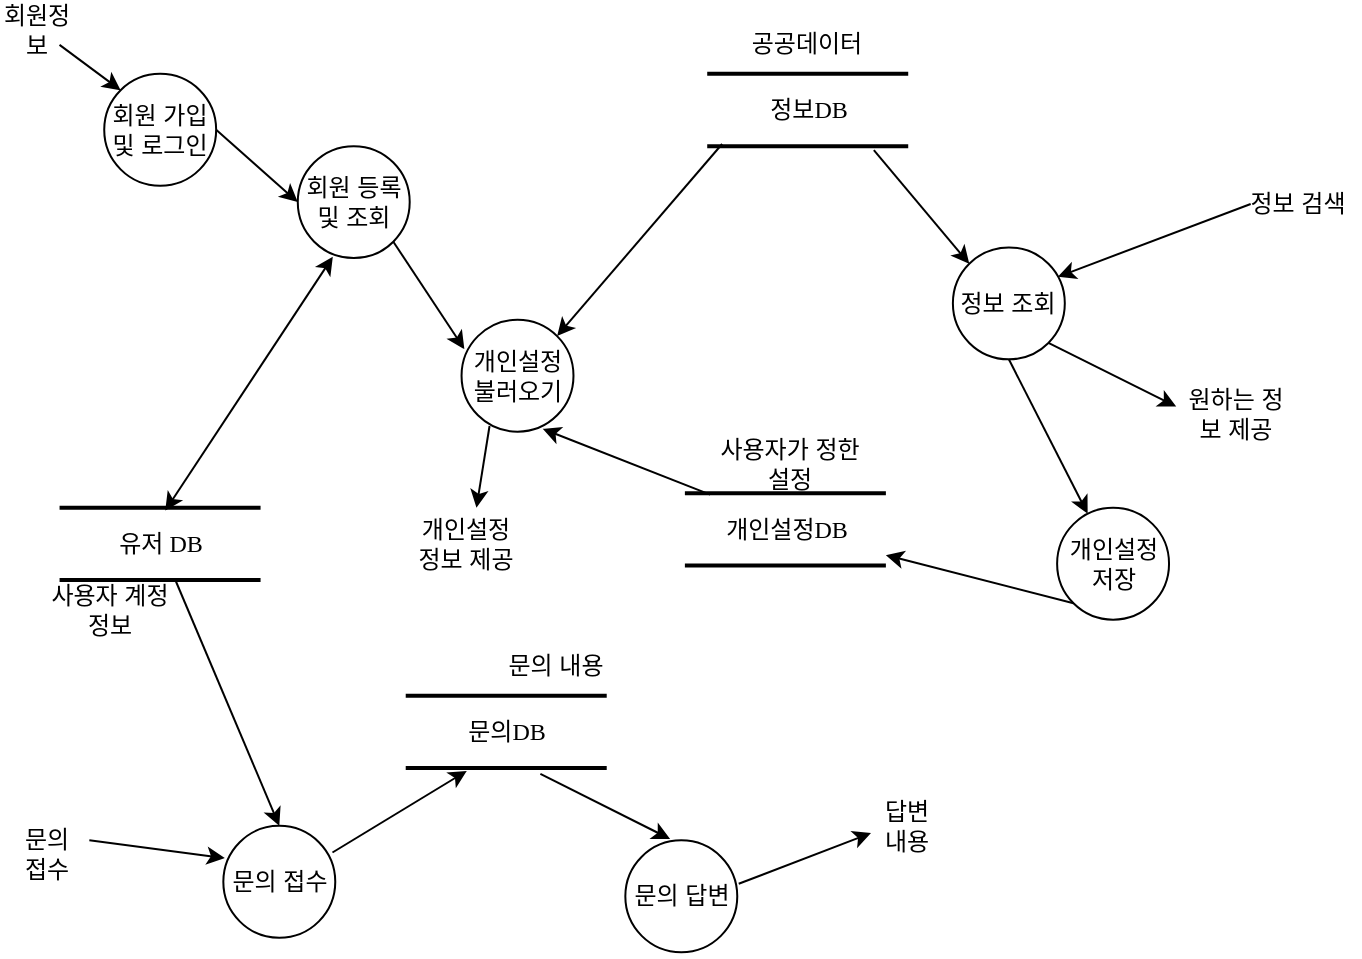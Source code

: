 <mxfile version="15.5.1" type="device"><diagram name="Page-1" id="b520641d-4fe3-3701-9064-5fc419738815"><mxGraphModel dx="1296" dy="607" grid="1" gridSize="10" guides="1" tooltips="1" connect="1" arrows="1" fold="1" page="1" pageScale="1" pageWidth="1100" pageHeight="850" background="none" math="0" shadow="0"><root><mxCell id="0"/><mxCell id="1" parent="0"/><mxCell id="p5Oz71jo1Ou7mqjQ8eWV-2" value="" style="group;movable=0;resizable=0;rotatable=0;deletable=0;editable=0;connectable=0;" parent="1" vertex="1" connectable="0"><mxGeometry x="40" y="60" width="680" height="470" as="geometry"/></mxCell><mxCell id="DZ0jXEz0wKrmSG6A_Q6C-1" value="유저 DB" style="html=1;rounded=0;shadow=0;comic=0;labelBackgroundColor=none;strokeWidth=2;fontFamily=Verdana;fontSize=12;align=center;shape=mxgraph.ios7ui.horLines;" parent="p5Oz71jo1Ou7mqjQ8eWV-2" vertex="1"><mxGeometry x="29.778" y="245.846" width="100.5" height="36.154" as="geometry"/></mxCell><mxCell id="DZ0jXEz0wKrmSG6A_Q6C-2" value="회원 가입 및 로그인" style="ellipse;whiteSpace=wrap;html=1;aspect=fixed;" parent="p5Oz71jo1Ou7mqjQ8eWV-2" vertex="1"><mxGeometry x="52.111" y="28.923" width="55.966" height="55.966" as="geometry"/></mxCell><mxCell id="DZ0jXEz0wKrmSG6A_Q6C-3" value="개인설정 불러오기" style="ellipse;whiteSpace=wrap;html=1;aspect=fixed;" parent="p5Oz71jo1Ou7mqjQ8eWV-2" vertex="1"><mxGeometry x="230.778" y="151.846" width="55.966" height="55.966" as="geometry"/></mxCell><mxCell id="DZ0jXEz0wKrmSG6A_Q6C-4" value="정보 조회" style="ellipse;whiteSpace=wrap;html=1;aspect=fixed;" parent="p5Oz71jo1Ou7mqjQ8eWV-2" vertex="1"><mxGeometry x="476.444" y="115.692" width="55.966" height="55.966" as="geometry"/></mxCell><mxCell id="DZ0jXEz0wKrmSG6A_Q6C-5" value="개인설정 저장" style="ellipse;whiteSpace=wrap;html=1;aspect=fixed;" parent="p5Oz71jo1Ou7mqjQ8eWV-2" vertex="1"><mxGeometry x="528.556" y="245.846" width="55.966" height="55.966" as="geometry"/></mxCell><mxCell id="DZ0jXEz0wKrmSG6A_Q6C-6" value="문의 접수" style="ellipse;whiteSpace=wrap;html=1;aspect=fixed;" parent="p5Oz71jo1Ou7mqjQ8eWV-2" vertex="1"><mxGeometry x="111.667" y="404.923" width="55.966" height="55.966" as="geometry"/></mxCell><mxCell id="DZ0jXEz0wKrmSG6A_Q6C-8" value="문의 답변" style="ellipse;whiteSpace=wrap;html=1;aspect=fixed;" parent="p5Oz71jo1Ou7mqjQ8eWV-2" vertex="1"><mxGeometry x="312.667" y="412.154" width="55.966" height="55.966" as="geometry"/></mxCell><mxCell id="DZ0jXEz0wKrmSG6A_Q6C-9" value="정보DB" style="html=1;rounded=0;shadow=0;comic=0;labelBackgroundColor=none;strokeWidth=2;fontFamily=Verdana;fontSize=12;align=center;shape=mxgraph.ios7ui.horLines;" parent="p5Oz71jo1Ou7mqjQ8eWV-2" vertex="1"><mxGeometry x="353.611" y="28.923" width="100.5" height="36.154" as="geometry"/></mxCell><mxCell id="DZ0jXEz0wKrmSG6A_Q6C-10" value="문의DB" style="html=1;rounded=0;shadow=0;comic=0;labelBackgroundColor=none;strokeWidth=2;fontFamily=Verdana;fontSize=12;align=center;shape=mxgraph.ios7ui.horLines;" parent="p5Oz71jo1Ou7mqjQ8eWV-2" vertex="1"><mxGeometry x="202.861" y="339.846" width="100.5" height="36.154" as="geometry"/></mxCell><mxCell id="DZ0jXEz0wKrmSG6A_Q6C-11" value="개인설정DB" style="html=1;rounded=0;shadow=0;comic=0;labelBackgroundColor=none;strokeWidth=2;fontFamily=Verdana;fontSize=12;align=center;shape=mxgraph.ios7ui.horLines;" parent="p5Oz71jo1Ou7mqjQ8eWV-2" vertex="1"><mxGeometry x="342.444" y="238.615" width="100.5" height="36.154" as="geometry"/></mxCell><mxCell id="DZ0jXEz0wKrmSG6A_Q6C-12" value="" style="endArrow=classic;html=1;entryX=0;entryY=0;entryDx=0;entryDy=0;" parent="p5Oz71jo1Ou7mqjQ8eWV-2" target="DZ0jXEz0wKrmSG6A_Q6C-2" edge="1"><mxGeometry width="50" height="50" relative="1" as="geometry"><mxPoint x="29.778" y="14.462" as="sourcePoint"/><mxPoint x="402" y="65.077" as="targetPoint"/></mxGeometry></mxCell><mxCell id="DZ0jXEz0wKrmSG6A_Q6C-13" value="회원정보" style="text;html=1;strokeColor=none;fillColor=none;align=center;verticalAlign=middle;whiteSpace=wrap;rounded=0;" parent="p5Oz71jo1Ou7mqjQ8eWV-2" vertex="1"><mxGeometry width="37.222" height="14.462" as="geometry"/></mxCell><mxCell id="DZ0jXEz0wKrmSG6A_Q6C-14" value="회원 등록 및 조회" style="ellipse;whiteSpace=wrap;html=1;aspect=fixed;" parent="p5Oz71jo1Ou7mqjQ8eWV-2" vertex="1"><mxGeometry x="148.889" y="65.077" width="55.966" height="55.966" as="geometry"/></mxCell><mxCell id="DZ0jXEz0wKrmSG6A_Q6C-15" value="" style="endArrow=classic;html=1;exitX=1;exitY=0.5;exitDx=0;exitDy=0;entryX=0;entryY=0.5;entryDx=0;entryDy=0;" parent="p5Oz71jo1Ou7mqjQ8eWV-2" source="DZ0jXEz0wKrmSG6A_Q6C-2" target="DZ0jXEz0wKrmSG6A_Q6C-14" edge="1"><mxGeometry width="50" height="50" relative="1" as="geometry"><mxPoint x="364.778" y="101.231" as="sourcePoint"/><mxPoint x="156.333" y="57.846" as="targetPoint"/></mxGeometry></mxCell><mxCell id="DZ0jXEz0wKrmSG6A_Q6C-16" value="" style="endArrow=classic;startArrow=classic;html=1;entryX=0.526;entryY=0.04;entryDx=0;entryDy=0;entryPerimeter=0;exitX=0.313;exitY=0.988;exitDx=0;exitDy=0;exitPerimeter=0;" parent="p5Oz71jo1Ou7mqjQ8eWV-2" source="DZ0jXEz0wKrmSG6A_Q6C-14" target="DZ0jXEz0wKrmSG6A_Q6C-1" edge="1"><mxGeometry width="50" height="50" relative="1" as="geometry"><mxPoint x="364.778" y="173.538" as="sourcePoint"/><mxPoint x="402" y="137.385" as="targetPoint"/></mxGeometry></mxCell><mxCell id="DZ0jXEz0wKrmSG6A_Q6C-18" value="사용자 계정 정보" style="text;html=1;strokeColor=none;fillColor=none;align=center;verticalAlign=middle;whiteSpace=wrap;rounded=0;" parent="p5Oz71jo1Ou7mqjQ8eWV-2" vertex="1"><mxGeometry x="20.005" y="290.001" width="69.792" height="14.462" as="geometry"/></mxCell><mxCell id="DZ0jXEz0wKrmSG6A_Q6C-19" value="" style="endArrow=classic;html=1;exitX=1;exitY=1;exitDx=0;exitDy=0;entryX=0.025;entryY=0.263;entryDx=0;entryDy=0;entryPerimeter=0;" parent="p5Oz71jo1Ou7mqjQ8eWV-2" source="DZ0jXEz0wKrmSG6A_Q6C-14" target="DZ0jXEz0wKrmSG6A_Q6C-3" edge="1"><mxGeometry width="50" height="50" relative="1" as="geometry"><mxPoint x="364.778" y="159.077" as="sourcePoint"/><mxPoint x="402" y="122.923" as="targetPoint"/></mxGeometry></mxCell><mxCell id="DZ0jXEz0wKrmSG6A_Q6C-20" value="" style="endArrow=classic;html=1;entryX=0.725;entryY=0.975;entryDx=0;entryDy=0;entryPerimeter=0;exitX=0.126;exitY=0.02;exitDx=0;exitDy=0;exitPerimeter=0;" parent="p5Oz71jo1Ou7mqjQ8eWV-2" source="DZ0jXEz0wKrmSG6A_Q6C-11" target="DZ0jXEz0wKrmSG6A_Q6C-3" edge="1"><mxGeometry width="50" height="50" relative="1" as="geometry"><mxPoint x="364.778" y="231.385" as="sourcePoint"/><mxPoint x="402" y="195.231" as="targetPoint"/></mxGeometry></mxCell><mxCell id="DZ0jXEz0wKrmSG6A_Q6C-21" value="사용자가 정한 설정" style="text;html=1;strokeColor=none;fillColor=none;align=center;verticalAlign=middle;whiteSpace=wrap;rounded=0;" parent="p5Oz71jo1Ou7mqjQ8eWV-2" vertex="1"><mxGeometry x="353.611" y="216.923" width="81.889" height="14.462" as="geometry"/></mxCell><mxCell id="DZ0jXEz0wKrmSG6A_Q6C-22" value="" style="endArrow=classic;html=1;exitX=0;exitY=1;exitDx=0;exitDy=0;" parent="p5Oz71jo1Ou7mqjQ8eWV-2" source="DZ0jXEz0wKrmSG6A_Q6C-5" target="DZ0jXEz0wKrmSG6A_Q6C-11" edge="1"><mxGeometry width="50" height="50" relative="1" as="geometry"><mxPoint x="364.778" y="209.692" as="sourcePoint"/><mxPoint x="402" y="173.538" as="targetPoint"/></mxGeometry></mxCell><mxCell id="DZ0jXEz0wKrmSG6A_Q6C-25" value="공공데이터" style="text;html=1;strokeColor=none;fillColor=none;align=center;verticalAlign=middle;whiteSpace=wrap;rounded=0;" parent="p5Oz71jo1Ou7mqjQ8eWV-2" vertex="1"><mxGeometry x="372.222" y="7.231" width="63.278" height="14.462" as="geometry"/></mxCell><mxCell id="DZ0jXEz0wKrmSG6A_Q6C-26" value="" style="endArrow=classic;html=1;entryX=0.938;entryY=0.263;entryDx=0;entryDy=0;entryPerimeter=0;" parent="p5Oz71jo1Ou7mqjQ8eWV-2" target="DZ0jXEz0wKrmSG6A_Q6C-4" edge="1"><mxGeometry width="50" height="50" relative="1" as="geometry"><mxPoint x="625.333" y="94" as="sourcePoint"/><mxPoint x="409.444" y="188" as="targetPoint"/></mxGeometry></mxCell><mxCell id="DZ0jXEz0wKrmSG6A_Q6C-28" value="정보 검색" style="text;html=1;strokeColor=none;fillColor=none;align=center;verticalAlign=middle;whiteSpace=wrap;rounded=0;" parent="p5Oz71jo1Ou7mqjQ8eWV-2" vertex="1"><mxGeometry x="617.89" y="86.77" width="62.11" height="14.46" as="geometry"/></mxCell><mxCell id="DZ0jXEz0wKrmSG6A_Q6C-31" value="" style="endArrow=classic;html=1;exitX=0.5;exitY=1;exitDx=0;exitDy=0;" parent="p5Oz71jo1Ou7mqjQ8eWV-2" source="DZ0jXEz0wKrmSG6A_Q6C-4" target="DZ0jXEz0wKrmSG6A_Q6C-5" edge="1"><mxGeometry width="50" height="50" relative="1" as="geometry"><mxPoint x="364.778" y="188" as="sourcePoint"/><mxPoint x="402" y="151.846" as="targetPoint"/></mxGeometry></mxCell><mxCell id="DZ0jXEz0wKrmSG6A_Q6C-32" value="" style="endArrow=classic;html=1;exitX=1;exitY=1;exitDx=0;exitDy=0;" parent="p5Oz71jo1Ou7mqjQ8eWV-2" source="DZ0jXEz0wKrmSG6A_Q6C-4" edge="1"><mxGeometry width="50" height="50" relative="1" as="geometry"><mxPoint x="364.778" y="188" as="sourcePoint"/><mxPoint x="588.111" y="195.231" as="targetPoint"/></mxGeometry></mxCell><mxCell id="DZ0jXEz0wKrmSG6A_Q6C-33" value="원하는 정보 제공" style="text;html=1;strokeColor=none;fillColor=none;align=center;verticalAlign=middle;whiteSpace=wrap;rounded=0;" parent="p5Oz71jo1Ou7mqjQ8eWV-2" vertex="1"><mxGeometry x="588.111" y="188" width="59.556" height="21.692" as="geometry"/></mxCell><mxCell id="DZ0jXEz0wKrmSG6A_Q6C-34" value="" style="endArrow=classic;html=1;entryX=0.013;entryY=0.288;entryDx=0;entryDy=0;entryPerimeter=0;" parent="p5Oz71jo1Ou7mqjQ8eWV-2" target="DZ0jXEz0wKrmSG6A_Q6C-6" edge="1"><mxGeometry width="50" height="50" relative="1" as="geometry"><mxPoint x="44.667" y="412.154" as="sourcePoint"/><mxPoint x="402" y="289.231" as="targetPoint"/></mxGeometry></mxCell><mxCell id="DZ0jXEz0wKrmSG6A_Q6C-35" value="문의 접수" style="text;html=1;strokeColor=none;fillColor=none;align=center;verticalAlign=middle;whiteSpace=wrap;rounded=0;" parent="p5Oz71jo1Ou7mqjQ8eWV-2" vertex="1"><mxGeometry x="7.44" y="412.15" width="32.56" height="14.46" as="geometry"/></mxCell><mxCell id="DZ0jXEz0wKrmSG6A_Q6C-36" value="" style="endArrow=classic;html=1;exitX=1.013;exitY=0.388;exitDx=0;exitDy=0;exitPerimeter=0;entryX=0;entryY=0.75;entryDx=0;entryDy=0;" parent="p5Oz71jo1Ou7mqjQ8eWV-2" source="DZ0jXEz0wKrmSG6A_Q6C-8" target="DZ0jXEz0wKrmSG6A_Q6C-37" edge="1"><mxGeometry width="50" height="50" relative="1" as="geometry"><mxPoint x="364.778" y="318.154" as="sourcePoint"/><mxPoint x="424.333" y="462.769" as="targetPoint"/></mxGeometry></mxCell><mxCell id="DZ0jXEz0wKrmSG6A_Q6C-37" value="답변 내용" style="text;html=1;strokeColor=none;fillColor=none;align=center;verticalAlign=middle;whiteSpace=wrap;rounded=0;" parent="p5Oz71jo1Ou7mqjQ8eWV-2" vertex="1"><mxGeometry x="435.5" y="397.69" width="34.5" height="14.46" as="geometry"/></mxCell><mxCell id="DZ0jXEz0wKrmSG6A_Q6C-38" value="" style="endArrow=classic;html=1;entryX=0.304;entryY=1.04;entryDx=0;entryDy=0;entryPerimeter=0;exitX=0.975;exitY=0.238;exitDx=0;exitDy=0;exitPerimeter=0;" parent="p5Oz71jo1Ou7mqjQ8eWV-2" source="DZ0jXEz0wKrmSG6A_Q6C-6" target="DZ0jXEz0wKrmSG6A_Q6C-10" edge="1"><mxGeometry width="50" height="50" relative="1" as="geometry"><mxPoint x="364.778" y="390.462" as="sourcePoint"/><mxPoint x="402" y="354.308" as="targetPoint"/></mxGeometry></mxCell><mxCell id="DZ0jXEz0wKrmSG6A_Q6C-39" value="문의 내용" style="text;html=1;strokeColor=none;fillColor=none;align=center;verticalAlign=middle;whiteSpace=wrap;rounded=0;" parent="p5Oz71jo1Ou7mqjQ8eWV-2" vertex="1"><mxGeometry x="245.67" y="318.15" width="64.33" height="14.46" as="geometry"/></mxCell><mxCell id="DZ0jXEz0wKrmSG6A_Q6C-43" value="" style="endArrow=classic;html=1;entryX=0.4;entryY=-0.012;entryDx=0;entryDy=0;entryPerimeter=0;exitX=0.67;exitY=1.08;exitDx=0;exitDy=0;exitPerimeter=0;" parent="p5Oz71jo1Ou7mqjQ8eWV-2" source="DZ0jXEz0wKrmSG6A_Q6C-10" target="DZ0jXEz0wKrmSG6A_Q6C-8" edge="1"><mxGeometry width="50" height="50" relative="1" as="geometry"><mxPoint x="178.667" y="426.615" as="sourcePoint"/><mxPoint x="215.889" y="390.462" as="targetPoint"/></mxGeometry></mxCell><mxCell id="DZ0jXEz0wKrmSG6A_Q6C-44" value="" style="endArrow=classic;html=1;exitX=0.25;exitY=0.95;exitDx=0;exitDy=0;exitPerimeter=0;" parent="p5Oz71jo1Ou7mqjQ8eWV-2" source="DZ0jXEz0wKrmSG6A_Q6C-3" edge="1"><mxGeometry width="50" height="50" relative="1" as="geometry"><mxPoint x="364.778" y="238.615" as="sourcePoint"/><mxPoint x="238.222" y="245.846" as="targetPoint"/></mxGeometry></mxCell><mxCell id="DZ0jXEz0wKrmSG6A_Q6C-45" value="개인설정 정보 제공" style="text;html=1;strokeColor=none;fillColor=none;align=center;verticalAlign=middle;whiteSpace=wrap;rounded=0;" parent="p5Oz71jo1Ou7mqjQ8eWV-2" vertex="1"><mxGeometry x="202.861" y="256.692" width="59.556" height="14.462" as="geometry"/></mxCell><mxCell id="H1FOviYQ_kzlXBG6Xoaf-2" value="" style="endArrow=classic;html=1;exitX=0.074;exitY=0.97;exitDx=0;exitDy=0;exitPerimeter=0;entryX=1;entryY=0;entryDx=0;entryDy=0;" parent="p5Oz71jo1Ou7mqjQ8eWV-2" source="DZ0jXEz0wKrmSG6A_Q6C-9" target="DZ0jXEz0wKrmSG6A_Q6C-3" edge="1"><mxGeometry width="50" height="50" relative="1" as="geometry"><mxPoint x="254.769" y="215.014" as="sourcePoint"/><mxPoint x="248.222" y="255.846" as="targetPoint"/></mxGeometry></mxCell><mxCell id="NfFVdDSUDjKSMQJRQybO-6" value="" style="endArrow=classic;html=1;exitX=0.829;exitY=1.056;exitDx=0;exitDy=0;exitPerimeter=0;entryX=0;entryY=0;entryDx=0;entryDy=0;" edge="1" parent="p5Oz71jo1Ou7mqjQ8eWV-2" source="DZ0jXEz0wKrmSG6A_Q6C-9" target="DZ0jXEz0wKrmSG6A_Q6C-4"><mxGeometry width="50" height="50" relative="1" as="geometry"><mxPoint x="371.048" y="73.992" as="sourcePoint"/><mxPoint x="288.548" y="170.042" as="targetPoint"/></mxGeometry></mxCell><mxCell id="NfFVdDSUDjKSMQJRQybO-9" value="" style="endArrow=classic;html=1;entryX=0.5;entryY=0;entryDx=0;entryDy=0;" edge="1" parent="p5Oz71jo1Ou7mqjQ8eWV-2" source="DZ0jXEz0wKrmSG6A_Q6C-1" target="DZ0jXEz0wKrmSG6A_Q6C-6"><mxGeometry width="50" height="50" relative="1" as="geometry"><mxPoint x="381.048" y="83.992" as="sourcePoint"/><mxPoint x="298.548" y="180.042" as="targetPoint"/></mxGeometry></mxCell></root></mxGraphModel></diagram></mxfile>